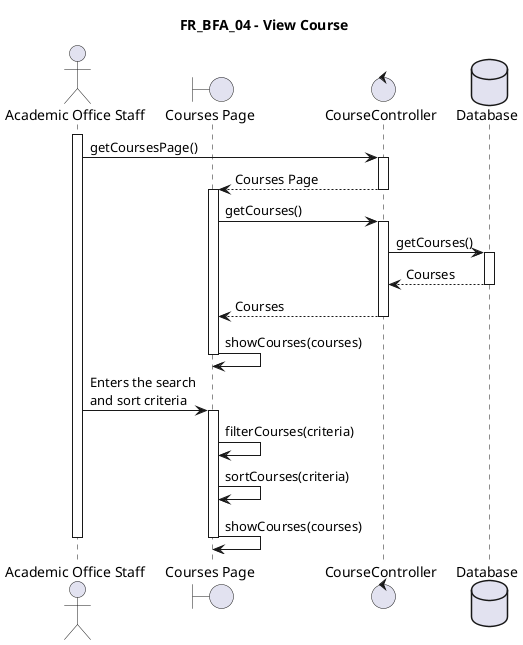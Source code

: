 @startuml FR_BFA_04
title FR_BFA_04 - View Course
skinparam maxMessageSize 125

actor "Academic Office Staff" as eu
boundary "Courses Page" as fe
control "CourseController" as ct
database "Database" as db

activate eu

eu -> ct ++ : getCoursesPage()
ct --> fe -- : Courses Page

activate fe
fe -> ct ++ : getCourses()
ct -> db ++ : getCourses()
db --> ct -- : Courses
ct --> fe -- : Courses
fe -> fe -- : showCourses(courses)

eu -> fe ++ : Enters the search and sort criteria
fe -> fe : filterCourses(criteria)
fe -> fe : sortCourses(criteria)
fe -> fe -- : showCourses(courses)

deactivate eu

@enduml
